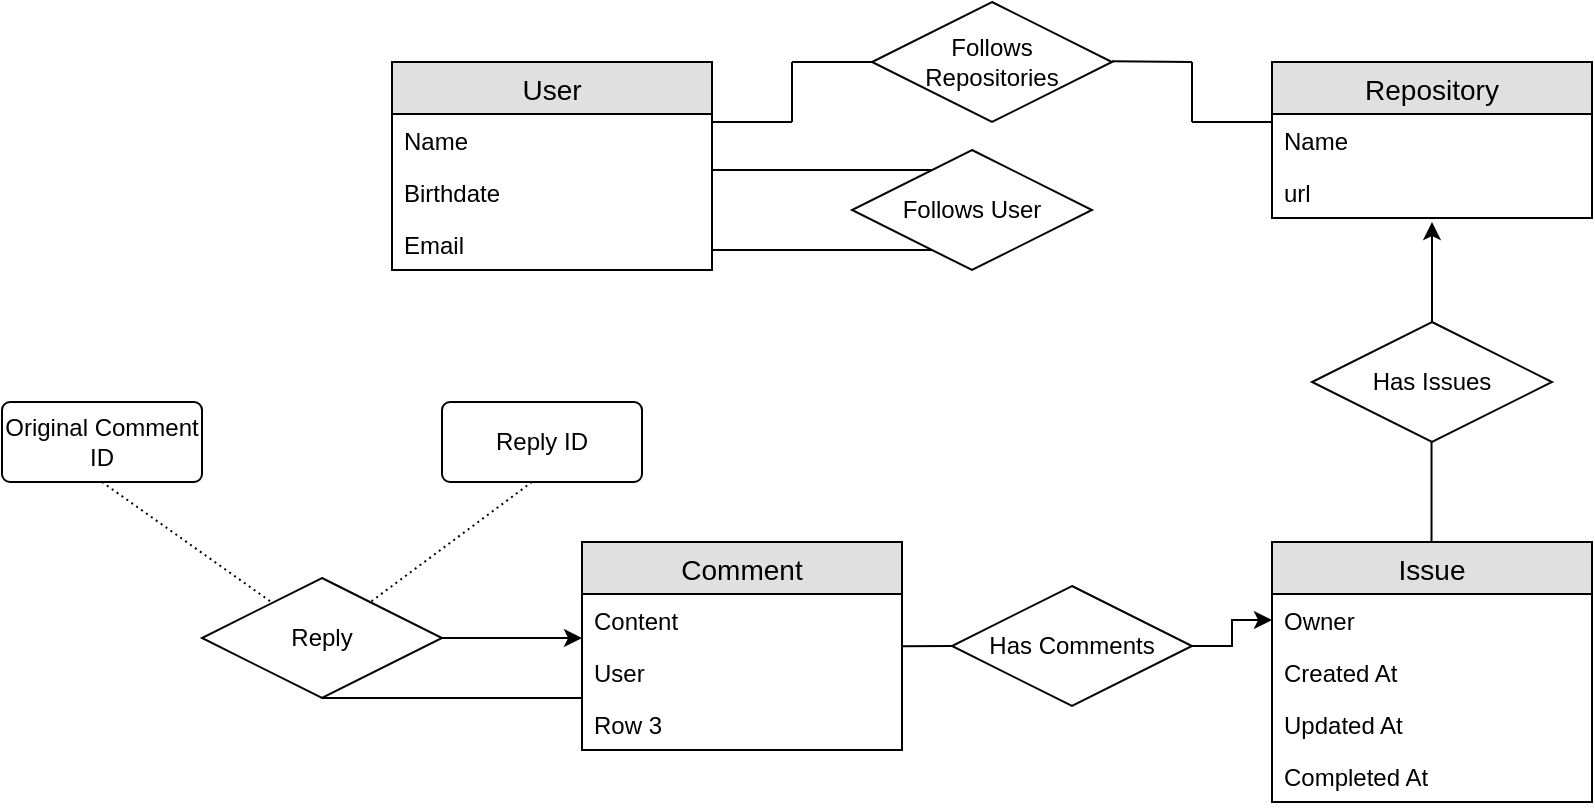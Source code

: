 <mxfile version="12.8.8" type="github">
  <diagram id="-OBd6vNJXbK18NpUTdxf" name="Page-1">
    <mxGraphModel dx="1686" dy="448" grid="1" gridSize="10" guides="1" tooltips="1" connect="1" arrows="1" fold="1" page="1" pageScale="1" pageWidth="850" pageHeight="1100" math="0" shadow="0">
      <root>
        <mxCell id="0" />
        <mxCell id="1" parent="0" />
        <mxCell id="hPBj0JyTopRc1FPNhInp-1" value="User" style="swimlane;fontStyle=0;childLayout=stackLayout;horizontal=1;startSize=26;fillColor=#e0e0e0;horizontalStack=0;resizeParent=1;resizeParentMax=0;resizeLast=0;collapsible=1;marginBottom=0;swimlaneFillColor=#ffffff;align=center;fontSize=14;" vertex="1" parent="1">
          <mxGeometry x="40" y="40" width="160" height="104" as="geometry" />
        </mxCell>
        <mxCell id="hPBj0JyTopRc1FPNhInp-2" value="Name" style="text;strokeColor=none;fillColor=none;spacingLeft=4;spacingRight=4;overflow=hidden;rotatable=0;points=[[0,0.5],[1,0.5]];portConstraint=eastwest;fontSize=12;" vertex="1" parent="hPBj0JyTopRc1FPNhInp-1">
          <mxGeometry y="26" width="160" height="26" as="geometry" />
        </mxCell>
        <mxCell id="hPBj0JyTopRc1FPNhInp-3" value="Birthdate" style="text;strokeColor=none;fillColor=none;spacingLeft=4;spacingRight=4;overflow=hidden;rotatable=0;points=[[0,0.5],[1,0.5]];portConstraint=eastwest;fontSize=12;" vertex="1" parent="hPBj0JyTopRc1FPNhInp-1">
          <mxGeometry y="52" width="160" height="26" as="geometry" />
        </mxCell>
        <mxCell id="hPBj0JyTopRc1FPNhInp-4" value="Email" style="text;strokeColor=none;fillColor=none;spacingLeft=4;spacingRight=4;overflow=hidden;rotatable=0;points=[[0,0.5],[1,0.5]];portConstraint=eastwest;fontSize=12;" vertex="1" parent="hPBj0JyTopRc1FPNhInp-1">
          <mxGeometry y="78" width="160" height="26" as="geometry" />
        </mxCell>
        <mxCell id="hPBj0JyTopRc1FPNhInp-5" value="Follows &lt;br&gt;Repositories" style="shape=rhombus;perimeter=rhombusPerimeter;whiteSpace=wrap;html=1;align=center;" vertex="1" parent="1">
          <mxGeometry x="280" y="10" width="120" height="60" as="geometry" />
        </mxCell>
        <mxCell id="hPBj0JyTopRc1FPNhInp-9" value="Follows User" style="shape=rhombus;perimeter=rhombusPerimeter;whiteSpace=wrap;html=1;align=center;" vertex="1" parent="1">
          <mxGeometry x="270" y="84" width="120" height="60" as="geometry" />
        </mxCell>
        <mxCell id="hPBj0JyTopRc1FPNhInp-10" value="" style="line;strokeWidth=1;fillColor=none;align=left;verticalAlign=middle;spacingTop=-1;spacingLeft=3;spacingRight=3;rotatable=0;labelPosition=right;points=[];portConstraint=eastwest;fontSize=12;" vertex="1" parent="1">
          <mxGeometry x="200" y="90" width="110" height="8" as="geometry" />
        </mxCell>
        <mxCell id="hPBj0JyTopRc1FPNhInp-11" value="" style="line;strokeWidth=1;fillColor=none;align=left;verticalAlign=middle;spacingTop=-1;spacingLeft=3;spacingRight=3;rotatable=0;labelPosition=right;points=[];portConstraint=eastwest;fontSize=12;" vertex="1" parent="1">
          <mxGeometry x="200" y="130" width="110" height="8" as="geometry" />
        </mxCell>
        <mxCell id="hPBj0JyTopRc1FPNhInp-13" value="" style="endArrow=none;html=1;rounded=0;entryX=0;entryY=0.5;entryDx=0;entryDy=0;" edge="1" parent="1" target="hPBj0JyTopRc1FPNhInp-5">
          <mxGeometry relative="1" as="geometry">
            <mxPoint x="240" y="40" as="sourcePoint" />
            <mxPoint x="270" y="40" as="targetPoint" />
          </mxGeometry>
        </mxCell>
        <mxCell id="hPBj0JyTopRc1FPNhInp-15" value="" style="endArrow=none;html=1;rounded=0;" edge="1" parent="1">
          <mxGeometry relative="1" as="geometry">
            <mxPoint x="240" y="40" as="sourcePoint" />
            <mxPoint x="240" y="70" as="targetPoint" />
          </mxGeometry>
        </mxCell>
        <mxCell id="hPBj0JyTopRc1FPNhInp-16" value="" style="endArrow=none;html=1;rounded=0;exitX=1;exitY=0.154;exitDx=0;exitDy=0;exitPerimeter=0;" edge="1" parent="1" source="hPBj0JyTopRc1FPNhInp-2">
          <mxGeometry relative="1" as="geometry">
            <mxPoint x="210" y="70" as="sourcePoint" />
            <mxPoint x="240" y="70" as="targetPoint" />
          </mxGeometry>
        </mxCell>
        <mxCell id="hPBj0JyTopRc1FPNhInp-17" value="Repository" style="swimlane;fontStyle=0;childLayout=stackLayout;horizontal=1;startSize=26;fillColor=#e0e0e0;horizontalStack=0;resizeParent=1;resizeParentMax=0;resizeLast=0;collapsible=1;marginBottom=0;swimlaneFillColor=#ffffff;align=center;fontSize=14;" vertex="1" parent="1">
          <mxGeometry x="480" y="40" width="160" height="78" as="geometry" />
        </mxCell>
        <mxCell id="hPBj0JyTopRc1FPNhInp-18" value="Name" style="text;strokeColor=none;fillColor=none;spacingLeft=4;spacingRight=4;overflow=hidden;rotatable=0;points=[[0,0.5],[1,0.5]];portConstraint=eastwest;fontSize=12;" vertex="1" parent="hPBj0JyTopRc1FPNhInp-17">
          <mxGeometry y="26" width="160" height="26" as="geometry" />
        </mxCell>
        <mxCell id="hPBj0JyTopRc1FPNhInp-19" value="url" style="text;strokeColor=none;fillColor=none;spacingLeft=4;spacingRight=4;overflow=hidden;rotatable=0;points=[[0,0.5],[1,0.5]];portConstraint=eastwest;fontSize=12;" vertex="1" parent="hPBj0JyTopRc1FPNhInp-17">
          <mxGeometry y="52" width="160" height="26" as="geometry" />
        </mxCell>
        <mxCell id="hPBj0JyTopRc1FPNhInp-21" value="" style="endArrow=none;html=1;rounded=0;" edge="1" parent="1">
          <mxGeometry relative="1" as="geometry">
            <mxPoint x="400" y="39.59" as="sourcePoint" />
            <mxPoint x="440" y="40" as="targetPoint" />
          </mxGeometry>
        </mxCell>
        <mxCell id="hPBj0JyTopRc1FPNhInp-22" value="" style="endArrow=none;html=1;rounded=0;" edge="1" parent="1">
          <mxGeometry relative="1" as="geometry">
            <mxPoint x="440" y="40" as="sourcePoint" />
            <mxPoint x="440" y="70" as="targetPoint" />
          </mxGeometry>
        </mxCell>
        <mxCell id="hPBj0JyTopRc1FPNhInp-23" value="" style="endArrow=none;html=1;rounded=0;" edge="1" parent="1">
          <mxGeometry relative="1" as="geometry">
            <mxPoint x="440" y="70" as="sourcePoint" />
            <mxPoint x="480" y="70" as="targetPoint" />
          </mxGeometry>
        </mxCell>
        <mxCell id="hPBj0JyTopRc1FPNhInp-24" value="Issue" style="swimlane;fontStyle=0;childLayout=stackLayout;horizontal=1;startSize=26;fillColor=#e0e0e0;horizontalStack=0;resizeParent=1;resizeParentMax=0;resizeLast=0;collapsible=1;marginBottom=0;swimlaneFillColor=#ffffff;align=center;fontSize=14;" vertex="1" parent="1">
          <mxGeometry x="480" y="280" width="160" height="130" as="geometry" />
        </mxCell>
        <mxCell id="hPBj0JyTopRc1FPNhInp-25" value="Owner" style="text;strokeColor=none;fillColor=none;spacingLeft=4;spacingRight=4;overflow=hidden;rotatable=0;points=[[0,0.5],[1,0.5]];portConstraint=eastwest;fontSize=12;" vertex="1" parent="hPBj0JyTopRc1FPNhInp-24">
          <mxGeometry y="26" width="160" height="26" as="geometry" />
        </mxCell>
        <mxCell id="hPBj0JyTopRc1FPNhInp-26" value="Created At" style="text;strokeColor=none;fillColor=none;spacingLeft=4;spacingRight=4;overflow=hidden;rotatable=0;points=[[0,0.5],[1,0.5]];portConstraint=eastwest;fontSize=12;" vertex="1" parent="hPBj0JyTopRc1FPNhInp-24">
          <mxGeometry y="52" width="160" height="26" as="geometry" />
        </mxCell>
        <mxCell id="hPBj0JyTopRc1FPNhInp-27" value="Updated At" style="text;strokeColor=none;fillColor=none;spacingLeft=4;spacingRight=4;overflow=hidden;rotatable=0;points=[[0,0.5],[1,0.5]];portConstraint=eastwest;fontSize=12;" vertex="1" parent="hPBj0JyTopRc1FPNhInp-24">
          <mxGeometry y="78" width="160" height="26" as="geometry" />
        </mxCell>
        <mxCell id="hPBj0JyTopRc1FPNhInp-28" value="Completed At" style="text;strokeColor=none;fillColor=none;spacingLeft=4;spacingRight=4;overflow=hidden;rotatable=0;points=[[0,0.5],[1,0.5]];portConstraint=eastwest;fontSize=12;" vertex="1" parent="hPBj0JyTopRc1FPNhInp-24">
          <mxGeometry y="104" width="160" height="26" as="geometry" />
        </mxCell>
        <mxCell id="hPBj0JyTopRc1FPNhInp-31" style="edgeStyle=orthogonalEdgeStyle;rounded=0;orthogonalLoop=1;jettySize=auto;html=1;" edge="1" parent="1" source="hPBj0JyTopRc1FPNhInp-30">
          <mxGeometry relative="1" as="geometry">
            <mxPoint x="560" y="120" as="targetPoint" />
          </mxGeometry>
        </mxCell>
        <mxCell id="hPBj0JyTopRc1FPNhInp-30" value="Has Issues" style="shape=rhombus;perimeter=rhombusPerimeter;whiteSpace=wrap;html=1;align=center;" vertex="1" parent="1">
          <mxGeometry x="500" y="170" width="120" height="60" as="geometry" />
        </mxCell>
        <mxCell id="hPBj0JyTopRc1FPNhInp-32" value="" style="endArrow=none;html=1;rounded=0;" edge="1" parent="1">
          <mxGeometry relative="1" as="geometry">
            <mxPoint x="559.76" y="230" as="sourcePoint" />
            <mxPoint x="559.76" y="280" as="targetPoint" />
          </mxGeometry>
        </mxCell>
        <mxCell id="hPBj0JyTopRc1FPNhInp-39" style="edgeStyle=orthogonalEdgeStyle;rounded=0;orthogonalLoop=1;jettySize=auto;html=1;entryX=0;entryY=0.846;entryDx=0;entryDy=0;entryPerimeter=0;" edge="1" parent="1" source="hPBj0JyTopRc1FPNhInp-37" target="hPBj0JyTopRc1FPNhInp-34">
          <mxGeometry relative="1" as="geometry" />
        </mxCell>
        <mxCell id="hPBj0JyTopRc1FPNhInp-37" value="Reply" style="shape=rhombus;perimeter=rhombusPerimeter;whiteSpace=wrap;html=1;align=center;" vertex="1" parent="1">
          <mxGeometry x="-55" y="298" width="120" height="60" as="geometry" />
        </mxCell>
        <mxCell id="hPBj0JyTopRc1FPNhInp-40" value="" style="endArrow=none;html=1;rounded=0;entryX=0;entryY=0;entryDx=0;entryDy=0;entryPerimeter=0;" edge="1" parent="1" target="hPBj0JyTopRc1FPNhInp-36">
          <mxGeometry relative="1" as="geometry">
            <mxPoint x="5" y="358" as="sourcePoint" />
            <mxPoint x="65" y="358" as="targetPoint" />
          </mxGeometry>
        </mxCell>
        <mxCell id="hPBj0JyTopRc1FPNhInp-33" value="Comment" style="swimlane;fontStyle=0;childLayout=stackLayout;horizontal=1;startSize=26;fillColor=#e0e0e0;horizontalStack=0;resizeParent=1;resizeParentMax=0;resizeLast=0;collapsible=1;marginBottom=0;swimlaneFillColor=#ffffff;align=center;fontSize=14;" vertex="1" parent="1">
          <mxGeometry x="135" y="280" width="160" height="104" as="geometry" />
        </mxCell>
        <mxCell id="hPBj0JyTopRc1FPNhInp-34" value="Content" style="text;strokeColor=none;fillColor=none;spacingLeft=4;spacingRight=4;overflow=hidden;rotatable=0;points=[[0,0.5],[1,0.5]];portConstraint=eastwest;fontSize=12;" vertex="1" parent="hPBj0JyTopRc1FPNhInp-33">
          <mxGeometry y="26" width="160" height="26" as="geometry" />
        </mxCell>
        <mxCell id="hPBj0JyTopRc1FPNhInp-35" value="User" style="text;strokeColor=none;fillColor=none;spacingLeft=4;spacingRight=4;overflow=hidden;rotatable=0;points=[[0,0.5],[1,0.5]];portConstraint=eastwest;fontSize=12;" vertex="1" parent="hPBj0JyTopRc1FPNhInp-33">
          <mxGeometry y="52" width="160" height="26" as="geometry" />
        </mxCell>
        <mxCell id="hPBj0JyTopRc1FPNhInp-36" value="Row 3" style="text;strokeColor=none;fillColor=none;spacingLeft=4;spacingRight=4;overflow=hidden;rotatable=0;points=[[0,0.5],[1,0.5]];portConstraint=eastwest;fontSize=12;" vertex="1" parent="hPBj0JyTopRc1FPNhInp-33">
          <mxGeometry y="78" width="160" height="26" as="geometry" />
        </mxCell>
        <mxCell id="hPBj0JyTopRc1FPNhInp-43" style="edgeStyle=orthogonalEdgeStyle;rounded=0;orthogonalLoop=1;jettySize=auto;html=1;" edge="1" parent="1" source="hPBj0JyTopRc1FPNhInp-41" target="hPBj0JyTopRc1FPNhInp-25">
          <mxGeometry relative="1" as="geometry">
            <mxPoint x="460" y="332" as="targetPoint" />
          </mxGeometry>
        </mxCell>
        <mxCell id="hPBj0JyTopRc1FPNhInp-41" value="Has Comments" style="shape=rhombus;perimeter=rhombusPerimeter;whiteSpace=wrap;html=1;align=center;" vertex="1" parent="1">
          <mxGeometry x="320" y="302" width="120" height="60" as="geometry" />
        </mxCell>
        <mxCell id="hPBj0JyTopRc1FPNhInp-46" value="" style="endArrow=none;html=1;rounded=0;entryX=0;entryY=0.5;entryDx=0;entryDy=0;exitX=0.999;exitY=0.003;exitDx=0;exitDy=0;exitPerimeter=0;" edge="1" parent="1" source="hPBj0JyTopRc1FPNhInp-35" target="hPBj0JyTopRc1FPNhInp-41">
          <mxGeometry relative="1" as="geometry">
            <mxPoint x="250" y="331.76" as="sourcePoint" />
            <mxPoint x="410" y="331.76" as="targetPoint" />
          </mxGeometry>
        </mxCell>
        <mxCell id="hPBj0JyTopRc1FPNhInp-47" value="Original Comment ID" style="rounded=1;arcSize=10;whiteSpace=wrap;html=1;align=center;" vertex="1" parent="1">
          <mxGeometry x="-155" y="210" width="100" height="40" as="geometry" />
        </mxCell>
        <mxCell id="hPBj0JyTopRc1FPNhInp-48" value="" style="endArrow=none;html=1;rounded=0;dashed=1;dashPattern=1 2;exitX=0.5;exitY=1;exitDx=0;exitDy=0;" edge="1" parent="1" source="hPBj0JyTopRc1FPNhInp-47" target="hPBj0JyTopRc1FPNhInp-37">
          <mxGeometry relative="1" as="geometry">
            <mxPoint x="-50" y="270" as="sourcePoint" />
            <mxPoint x="110" y="270" as="targetPoint" />
          </mxGeometry>
        </mxCell>
        <mxCell id="hPBj0JyTopRc1FPNhInp-49" value="" style="resizable=0;html=1;align=right;verticalAlign=bottom;" connectable="0" vertex="1" parent="hPBj0JyTopRc1FPNhInp-48">
          <mxGeometry x="1" relative="1" as="geometry" />
        </mxCell>
        <mxCell id="hPBj0JyTopRc1FPNhInp-50" value="Reply ID" style="rounded=1;arcSize=10;whiteSpace=wrap;html=1;align=center;" vertex="1" parent="1">
          <mxGeometry x="65" y="210" width="100" height="40" as="geometry" />
        </mxCell>
        <mxCell id="hPBj0JyTopRc1FPNhInp-51" value="" style="endArrow=none;html=1;rounded=0;dashed=1;dashPattern=1 2;exitX=0.45;exitY=1;exitDx=0;exitDy=0;exitPerimeter=0;" edge="1" parent="1" source="hPBj0JyTopRc1FPNhInp-50" target="hPBj0JyTopRc1FPNhInp-37">
          <mxGeometry relative="1" as="geometry">
            <mxPoint x="-37.59" y="260" as="sourcePoint" />
            <mxPoint x="47.598" y="320.406" as="targetPoint" />
          </mxGeometry>
        </mxCell>
        <mxCell id="hPBj0JyTopRc1FPNhInp-52" value="" style="resizable=0;html=1;align=right;verticalAlign=bottom;" connectable="0" vertex="1" parent="hPBj0JyTopRc1FPNhInp-51">
          <mxGeometry x="1" relative="1" as="geometry" />
        </mxCell>
      </root>
    </mxGraphModel>
  </diagram>
</mxfile>
